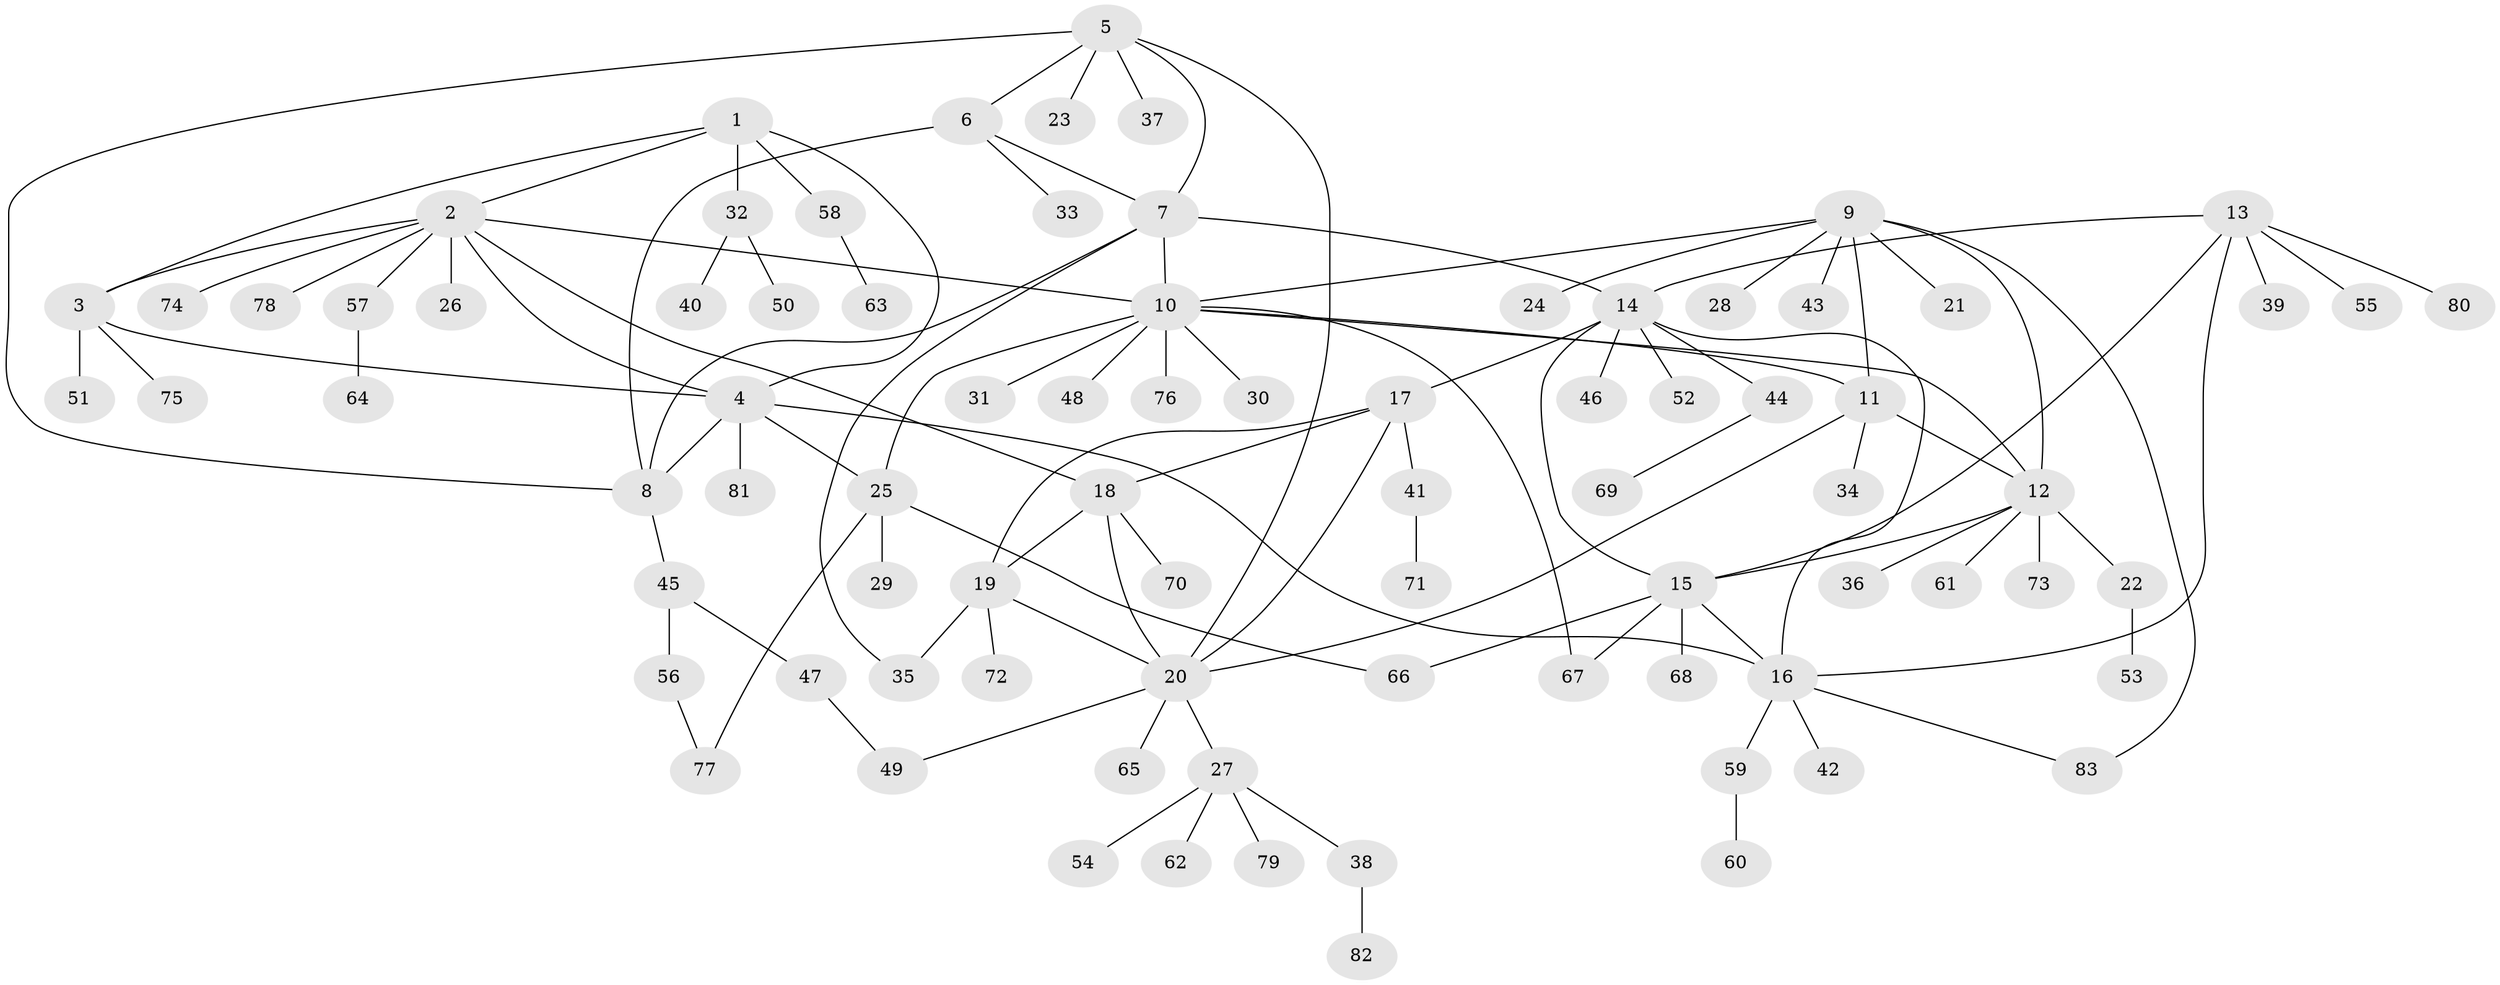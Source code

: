 // coarse degree distribution, {10: 0.016666666666666666, 3: 0.06666666666666667, 9: 0.016666666666666666, 5: 0.06666666666666667, 15: 0.016666666666666666, 7: 0.05, 4: 0.016666666666666666, 13: 0.016666666666666666, 6: 0.03333333333333333, 1: 0.5666666666666667, 2: 0.13333333333333333}
// Generated by graph-tools (version 1.1) at 2025/52/02/27/25 19:52:20]
// undirected, 83 vertices, 110 edges
graph export_dot {
graph [start="1"]
  node [color=gray90,style=filled];
  1;
  2;
  3;
  4;
  5;
  6;
  7;
  8;
  9;
  10;
  11;
  12;
  13;
  14;
  15;
  16;
  17;
  18;
  19;
  20;
  21;
  22;
  23;
  24;
  25;
  26;
  27;
  28;
  29;
  30;
  31;
  32;
  33;
  34;
  35;
  36;
  37;
  38;
  39;
  40;
  41;
  42;
  43;
  44;
  45;
  46;
  47;
  48;
  49;
  50;
  51;
  52;
  53;
  54;
  55;
  56;
  57;
  58;
  59;
  60;
  61;
  62;
  63;
  64;
  65;
  66;
  67;
  68;
  69;
  70;
  71;
  72;
  73;
  74;
  75;
  76;
  77;
  78;
  79;
  80;
  81;
  82;
  83;
  1 -- 2;
  1 -- 3;
  1 -- 4;
  1 -- 32;
  1 -- 58;
  2 -- 3;
  2 -- 4;
  2 -- 10;
  2 -- 18;
  2 -- 26;
  2 -- 57;
  2 -- 74;
  2 -- 78;
  3 -- 4;
  3 -- 51;
  3 -- 75;
  4 -- 8;
  4 -- 16;
  4 -- 25;
  4 -- 81;
  5 -- 6;
  5 -- 7;
  5 -- 8;
  5 -- 20;
  5 -- 23;
  5 -- 37;
  6 -- 7;
  6 -- 8;
  6 -- 33;
  7 -- 8;
  7 -- 10;
  7 -- 14;
  7 -- 35;
  8 -- 45;
  9 -- 10;
  9 -- 11;
  9 -- 12;
  9 -- 21;
  9 -- 24;
  9 -- 28;
  9 -- 43;
  9 -- 83;
  10 -- 11;
  10 -- 12;
  10 -- 25;
  10 -- 30;
  10 -- 31;
  10 -- 48;
  10 -- 67;
  10 -- 76;
  11 -- 12;
  11 -- 20;
  11 -- 34;
  12 -- 15;
  12 -- 22;
  12 -- 36;
  12 -- 61;
  12 -- 73;
  13 -- 14;
  13 -- 15;
  13 -- 16;
  13 -- 39;
  13 -- 55;
  13 -- 80;
  14 -- 15;
  14 -- 16;
  14 -- 17;
  14 -- 44;
  14 -- 46;
  14 -- 52;
  15 -- 16;
  15 -- 66;
  15 -- 67;
  15 -- 68;
  16 -- 42;
  16 -- 59;
  16 -- 83;
  17 -- 18;
  17 -- 19;
  17 -- 20;
  17 -- 41;
  18 -- 19;
  18 -- 20;
  18 -- 70;
  19 -- 20;
  19 -- 35;
  19 -- 72;
  20 -- 27;
  20 -- 49;
  20 -- 65;
  22 -- 53;
  25 -- 29;
  25 -- 66;
  25 -- 77;
  27 -- 38;
  27 -- 54;
  27 -- 62;
  27 -- 79;
  32 -- 40;
  32 -- 50;
  38 -- 82;
  41 -- 71;
  44 -- 69;
  45 -- 47;
  45 -- 56;
  47 -- 49;
  56 -- 77;
  57 -- 64;
  58 -- 63;
  59 -- 60;
}
